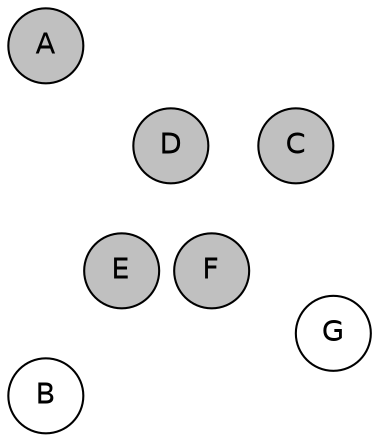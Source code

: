 
graph {

layout = circo;
mindist = .1

node [shape = circle, fontname = Helvetica, margin = 0, style = filled]
edge [style=invis]

subgraph 1 {
	E -- F -- F# -- G -- G# -- A -- A# -- B -- C -- C# -- D -- D# -- E
}

C [fillcolor = gray];
C# [fillcolor = cadetblue1];
D [fillcolor = gray];
D# [fillcolor = gray];
E [fillcolor = gray];
F [fillcolor = gray];
F# [fillcolor = gray];
G [fillcolor = white];
G# [fillcolor = gray];
A [fillcolor = gray];
A# [fillcolor = white];
B [fillcolor = white];
}
